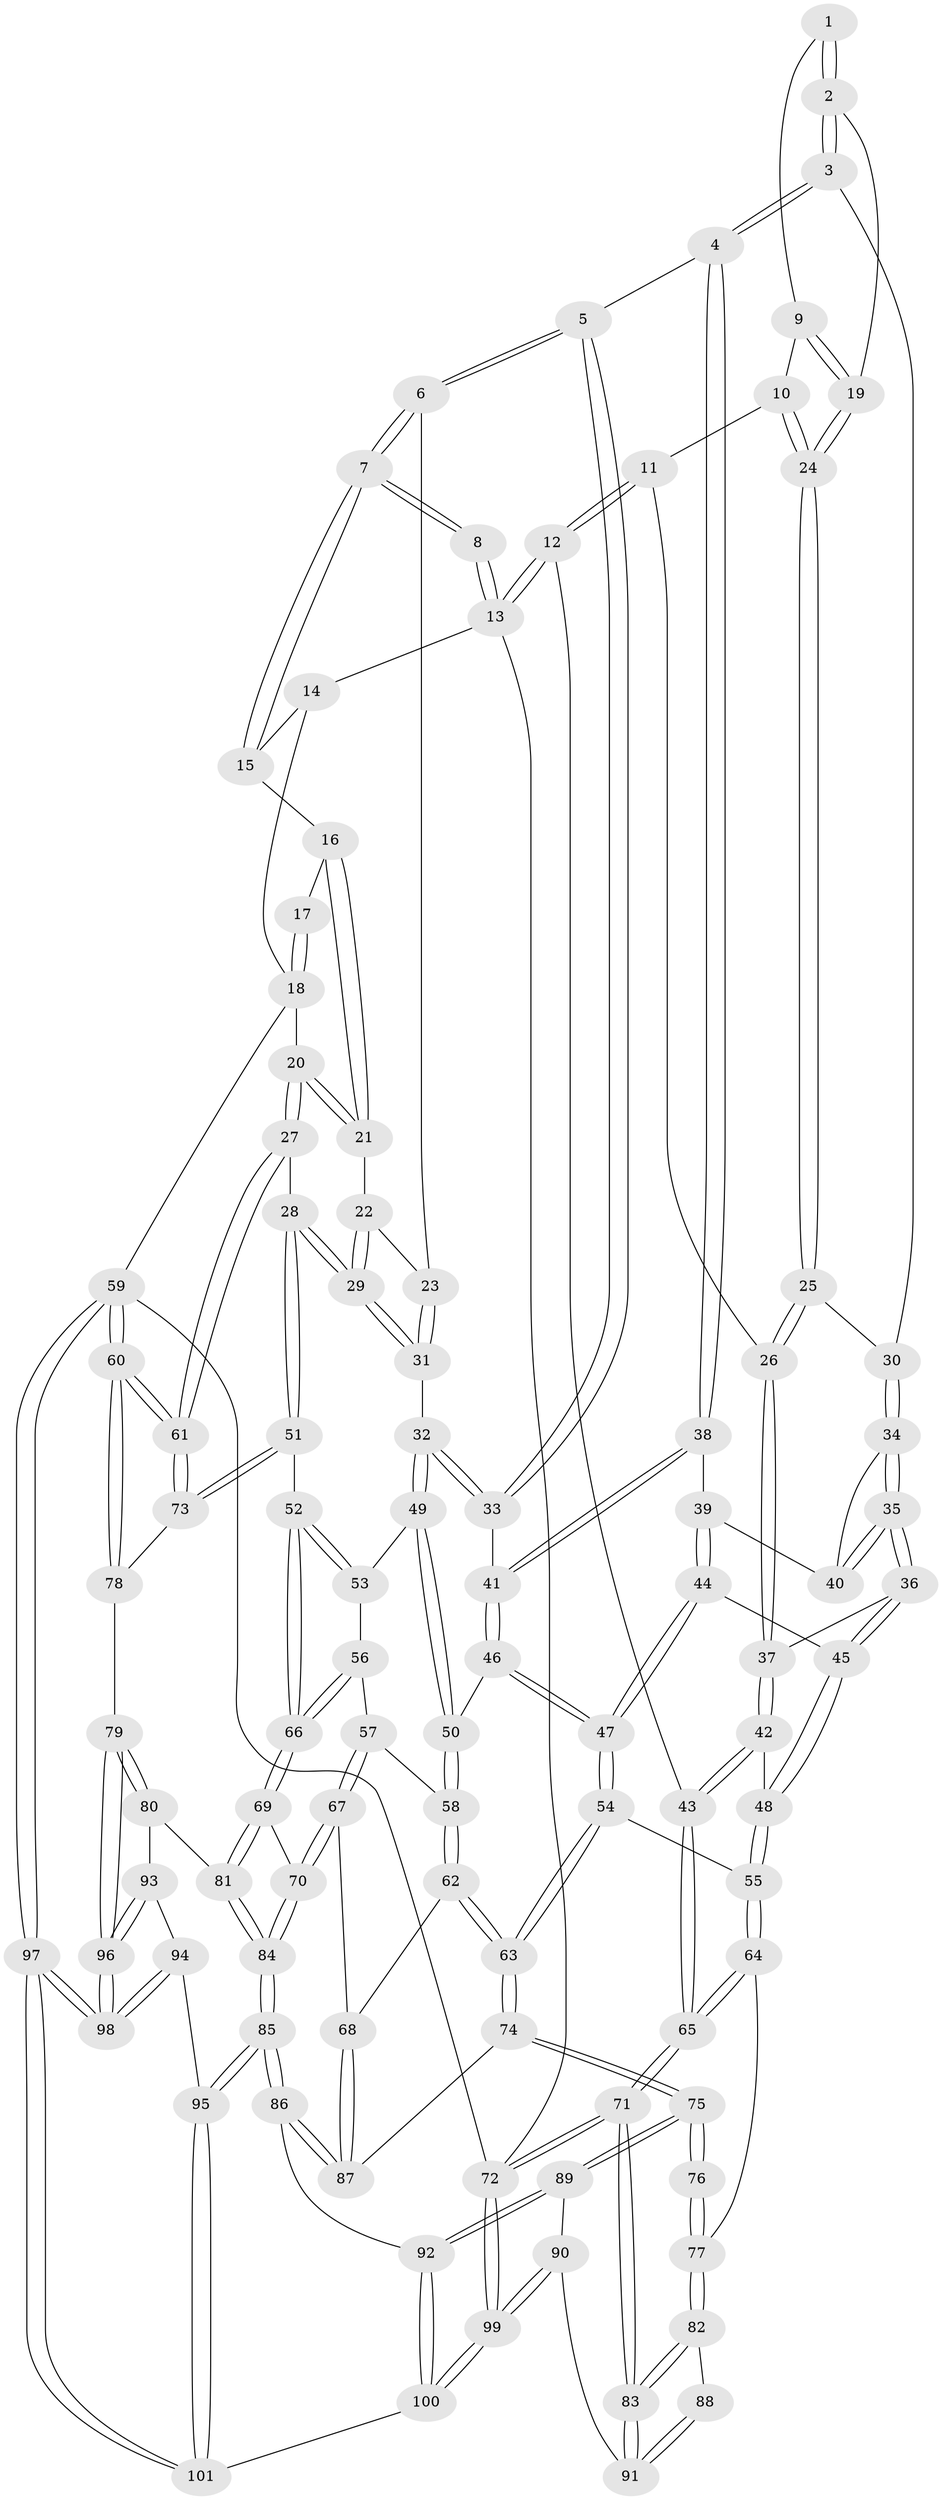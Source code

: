 // Generated by graph-tools (version 1.1) at 2025/11/02/21/25 10:11:12]
// undirected, 101 vertices, 249 edges
graph export_dot {
graph [start="1"]
  node [color=gray90,style=filled];
  1 [pos="+0.1433268283094524+0"];
  2 [pos="+0.2320815248002718+0.06270453291787384"];
  3 [pos="+0.3702667420419073+0.17299631911115362"];
  4 [pos="+0.4355288276580467+0.16334253343866673"];
  5 [pos="+0.499217861932992+0.1296207206797407"];
  6 [pos="+0.5945040595033301+0"];
  7 [pos="+0.6103550752123965+0"];
  8 [pos="+0.1026598445178203+0"];
  9 [pos="+0.11681570420843677+0.024895605230341986"];
  10 [pos="+0.02134552060829499+0.12130862551872748"];
  11 [pos="+0+0.13084383392133833"];
  12 [pos="+0+0.09144274697490322"];
  13 [pos="+0+0"];
  14 [pos="+1+0"];
  15 [pos="+0.6759139904247263+0"];
  16 [pos="+0.9454386006217714+0.07702597278067931"];
  17 [pos="+0.9705205080226904+0.06714767520805508"];
  18 [pos="+1+0.09476021622732549"];
  19 [pos="+0.13861992712902912+0.17148347218686938"];
  20 [pos="+1+0.3015860506099223"];
  21 [pos="+0.9288714741936618+0.14433114495863783"];
  22 [pos="+0.8831631356067478+0.16451400523780832"];
  23 [pos="+0.7209844840447308+0.13024705355418995"];
  24 [pos="+0.1375429852086669+0.1831449182291641"];
  25 [pos="+0.15535066383565863+0.2345138392955992"];
  26 [pos="+0.10341322688494106+0.2954365165518161"];
  27 [pos="+1+0.4165202884965852"];
  28 [pos="+1+0.4343834755339538"];
  29 [pos="+0.944449524385269+0.3985035637165251"];
  30 [pos="+0.310268008744936+0.2115067801375498"];
  31 [pos="+0.7948575240561767+0.36012921969320594"];
  32 [pos="+0.6755209489752264+0.4276287128255602"];
  33 [pos="+0.5774572932610706+0.3389952586834787"];
  34 [pos="+0.30848530276764474+0.21950307806680608"];
  35 [pos="+0.2008236367053447+0.40896213692904243"];
  36 [pos="+0.19782295778041972+0.4103777233950307"];
  37 [pos="+0.09454733288864847+0.3130468196032012"];
  38 [pos="+0.402472823406541+0.3915618421344256"];
  39 [pos="+0.3223123943393098+0.4022452650334038"];
  40 [pos="+0.29701935188131956+0.3877234727576456"];
  41 [pos="+0.44846066688662417+0.4607661901311957"];
  42 [pos="+0+0.38763009991498837"];
  43 [pos="+0+0.40758357074498525"];
  44 [pos="+0.31206349189812005+0.5052780161175375"];
  45 [pos="+0.19807565703252167+0.4602555948172345"];
  46 [pos="+0.4515939813009035+0.5106838201631045"];
  47 [pos="+0.345217122677181+0.5477025404715428"];
  48 [pos="+0.1483611082980387+0.538879476808953"];
  49 [pos="+0.672070186448101+0.4417272099215784"];
  50 [pos="+0.46416455829187+0.5198149042776312"];
  51 [pos="+0.8599439949357133+0.6195792119008698"];
  52 [pos="+0.8388557096393916+0.6182405664042925"];
  53 [pos="+0.672826896003677+0.44691497267249075"];
  54 [pos="+0.31269831111498547+0.6069888993116803"];
  55 [pos="+0.15091428201886903+0.6053110310689824"];
  56 [pos="+0.6347568867782818+0.6052247001044201"];
  57 [pos="+0.5268506073150315+0.6154324864802234"];
  58 [pos="+0.5056132653129037+0.595897838559536"];
  59 [pos="+1+1"];
  60 [pos="+1+1"];
  61 [pos="+1+0.7644281650572076"];
  62 [pos="+0.34996034552757616+0.6967655695354877"];
  63 [pos="+0.34674612191704857+0.6967087716591512"];
  64 [pos="+0.13095744469166853+0.6332349519818464"];
  65 [pos="+0+0.6735106626591238"];
  66 [pos="+0.6930456010283831+0.664433484878205"];
  67 [pos="+0.5148057528656098+0.7131250091809821"];
  68 [pos="+0.4363792128744457+0.7276398330709998"];
  69 [pos="+0.6781273535054884+0.7320758658438457"];
  70 [pos="+0.5332455883458399+0.7407166613044033"];
  71 [pos="+0+1"];
  72 [pos="+0+1"];
  73 [pos="+0.8967597472124459+0.7436207521468813"];
  74 [pos="+0.33520522367282046+0.7164078707504813"];
  75 [pos="+0.28144348727702545+0.7877286596998868"];
  76 [pos="+0.22260402313150457+0.7496761846452632"];
  77 [pos="+0.14696168010038105+0.6794078632591402"];
  78 [pos="+0.8633237426901964+0.8131068808376581"];
  79 [pos="+0.830628647118081+0.834545138645887"];
  80 [pos="+0.6943989071899653+0.7855968533564232"];
  81 [pos="+0.694056295377063+0.7850619230546807"];
  82 [pos="+0.08979132087200213+0.8178730406368614"];
  83 [pos="+0.034652959731000126+0.9010532708394458"];
  84 [pos="+0.5282470800682689+0.8293903698978609"];
  85 [pos="+0.5067176720535044+0.8834186277694186"];
  86 [pos="+0.4451363817430663+0.8621191935060286"];
  87 [pos="+0.4363173452576625+0.8204036272003474"];
  88 [pos="+0.1553851946022919+0.7956730978418807"];
  89 [pos="+0.28392577998857227+0.8479213748499557"];
  90 [pos="+0.2834425765028897+0.8481231845568117"];
  91 [pos="+0.24813674887947834+0.8541729558574944"];
  92 [pos="+0.3135508615436503+0.8747059415192601"];
  93 [pos="+0.6632927815680671+0.8629545504070729"];
  94 [pos="+0.5831167017998303+0.9091065228682492"];
  95 [pos="+0.5130059603406857+0.8953964796896483"];
  96 [pos="+0.7800977292481712+1"];
  97 [pos="+0.8077441419523002+1"];
  98 [pos="+0.7769467999083277+1"];
  99 [pos="+0+1"];
  100 [pos="+0.3555268066614342+1"];
  101 [pos="+0.42505402268720205+1"];
  1 -- 2;
  1 -- 2;
  1 -- 9;
  2 -- 3;
  2 -- 3;
  2 -- 19;
  3 -- 4;
  3 -- 4;
  3 -- 30;
  4 -- 5;
  4 -- 38;
  4 -- 38;
  5 -- 6;
  5 -- 6;
  5 -- 33;
  5 -- 33;
  6 -- 7;
  6 -- 7;
  6 -- 23;
  7 -- 8;
  7 -- 8;
  7 -- 15;
  7 -- 15;
  8 -- 13;
  8 -- 13;
  9 -- 10;
  9 -- 19;
  9 -- 19;
  10 -- 11;
  10 -- 24;
  10 -- 24;
  11 -- 12;
  11 -- 12;
  11 -- 26;
  12 -- 13;
  12 -- 13;
  12 -- 43;
  13 -- 14;
  13 -- 72;
  14 -- 15;
  14 -- 18;
  15 -- 16;
  16 -- 17;
  16 -- 21;
  16 -- 21;
  17 -- 18;
  17 -- 18;
  18 -- 20;
  18 -- 59;
  19 -- 24;
  19 -- 24;
  20 -- 21;
  20 -- 21;
  20 -- 27;
  20 -- 27;
  21 -- 22;
  22 -- 23;
  22 -- 29;
  22 -- 29;
  23 -- 31;
  23 -- 31;
  24 -- 25;
  24 -- 25;
  25 -- 26;
  25 -- 26;
  25 -- 30;
  26 -- 37;
  26 -- 37;
  27 -- 28;
  27 -- 61;
  27 -- 61;
  28 -- 29;
  28 -- 29;
  28 -- 51;
  28 -- 51;
  29 -- 31;
  29 -- 31;
  30 -- 34;
  30 -- 34;
  31 -- 32;
  32 -- 33;
  32 -- 33;
  32 -- 49;
  32 -- 49;
  33 -- 41;
  34 -- 35;
  34 -- 35;
  34 -- 40;
  35 -- 36;
  35 -- 36;
  35 -- 40;
  35 -- 40;
  36 -- 37;
  36 -- 45;
  36 -- 45;
  37 -- 42;
  37 -- 42;
  38 -- 39;
  38 -- 41;
  38 -- 41;
  39 -- 40;
  39 -- 44;
  39 -- 44;
  41 -- 46;
  41 -- 46;
  42 -- 43;
  42 -- 43;
  42 -- 48;
  43 -- 65;
  43 -- 65;
  44 -- 45;
  44 -- 47;
  44 -- 47;
  45 -- 48;
  45 -- 48;
  46 -- 47;
  46 -- 47;
  46 -- 50;
  47 -- 54;
  47 -- 54;
  48 -- 55;
  48 -- 55;
  49 -- 50;
  49 -- 50;
  49 -- 53;
  50 -- 58;
  50 -- 58;
  51 -- 52;
  51 -- 73;
  51 -- 73;
  52 -- 53;
  52 -- 53;
  52 -- 66;
  52 -- 66;
  53 -- 56;
  54 -- 55;
  54 -- 63;
  54 -- 63;
  55 -- 64;
  55 -- 64;
  56 -- 57;
  56 -- 66;
  56 -- 66;
  57 -- 58;
  57 -- 67;
  57 -- 67;
  58 -- 62;
  58 -- 62;
  59 -- 60;
  59 -- 60;
  59 -- 97;
  59 -- 97;
  59 -- 72;
  60 -- 61;
  60 -- 61;
  60 -- 78;
  60 -- 78;
  61 -- 73;
  61 -- 73;
  62 -- 63;
  62 -- 63;
  62 -- 68;
  63 -- 74;
  63 -- 74;
  64 -- 65;
  64 -- 65;
  64 -- 77;
  65 -- 71;
  65 -- 71;
  66 -- 69;
  66 -- 69;
  67 -- 68;
  67 -- 70;
  67 -- 70;
  68 -- 87;
  68 -- 87;
  69 -- 70;
  69 -- 81;
  69 -- 81;
  70 -- 84;
  70 -- 84;
  71 -- 72;
  71 -- 72;
  71 -- 83;
  71 -- 83;
  72 -- 99;
  72 -- 99;
  73 -- 78;
  74 -- 75;
  74 -- 75;
  74 -- 87;
  75 -- 76;
  75 -- 76;
  75 -- 89;
  75 -- 89;
  76 -- 77;
  76 -- 77;
  77 -- 82;
  77 -- 82;
  78 -- 79;
  79 -- 80;
  79 -- 80;
  79 -- 96;
  79 -- 96;
  80 -- 81;
  80 -- 93;
  81 -- 84;
  81 -- 84;
  82 -- 83;
  82 -- 83;
  82 -- 88;
  83 -- 91;
  83 -- 91;
  84 -- 85;
  84 -- 85;
  85 -- 86;
  85 -- 86;
  85 -- 95;
  85 -- 95;
  86 -- 87;
  86 -- 87;
  86 -- 92;
  88 -- 91;
  88 -- 91;
  89 -- 90;
  89 -- 92;
  89 -- 92;
  90 -- 91;
  90 -- 99;
  90 -- 99;
  92 -- 100;
  92 -- 100;
  93 -- 94;
  93 -- 96;
  93 -- 96;
  94 -- 95;
  94 -- 98;
  94 -- 98;
  95 -- 101;
  95 -- 101;
  96 -- 98;
  96 -- 98;
  97 -- 98;
  97 -- 98;
  97 -- 101;
  97 -- 101;
  99 -- 100;
  99 -- 100;
  100 -- 101;
}
